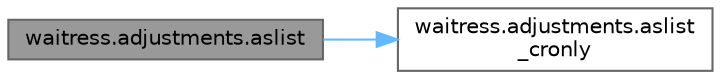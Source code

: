 digraph "waitress.adjustments.aslist"
{
 // LATEX_PDF_SIZE
  bgcolor="transparent";
  edge [fontname=Helvetica,fontsize=10,labelfontname=Helvetica,labelfontsize=10];
  node [fontname=Helvetica,fontsize=10,shape=box,height=0.2,width=0.4];
  rankdir="LR";
  Node1 [id="Node000001",label="waitress.adjustments.aslist",height=0.2,width=0.4,color="gray40", fillcolor="grey60", style="filled", fontcolor="black",tooltip=" "];
  Node1 -> Node2 [id="edge1_Node000001_Node000002",color="steelblue1",style="solid",tooltip=" "];
  Node2 [id="Node000002",label="waitress.adjustments.aslist\l_cronly",height=0.2,width=0.4,color="grey40", fillcolor="white", style="filled",URL="$namespacewaitress_1_1adjustments.html#a6279cb5d6c5685f750916de914d7a45a",tooltip=" "];
}
